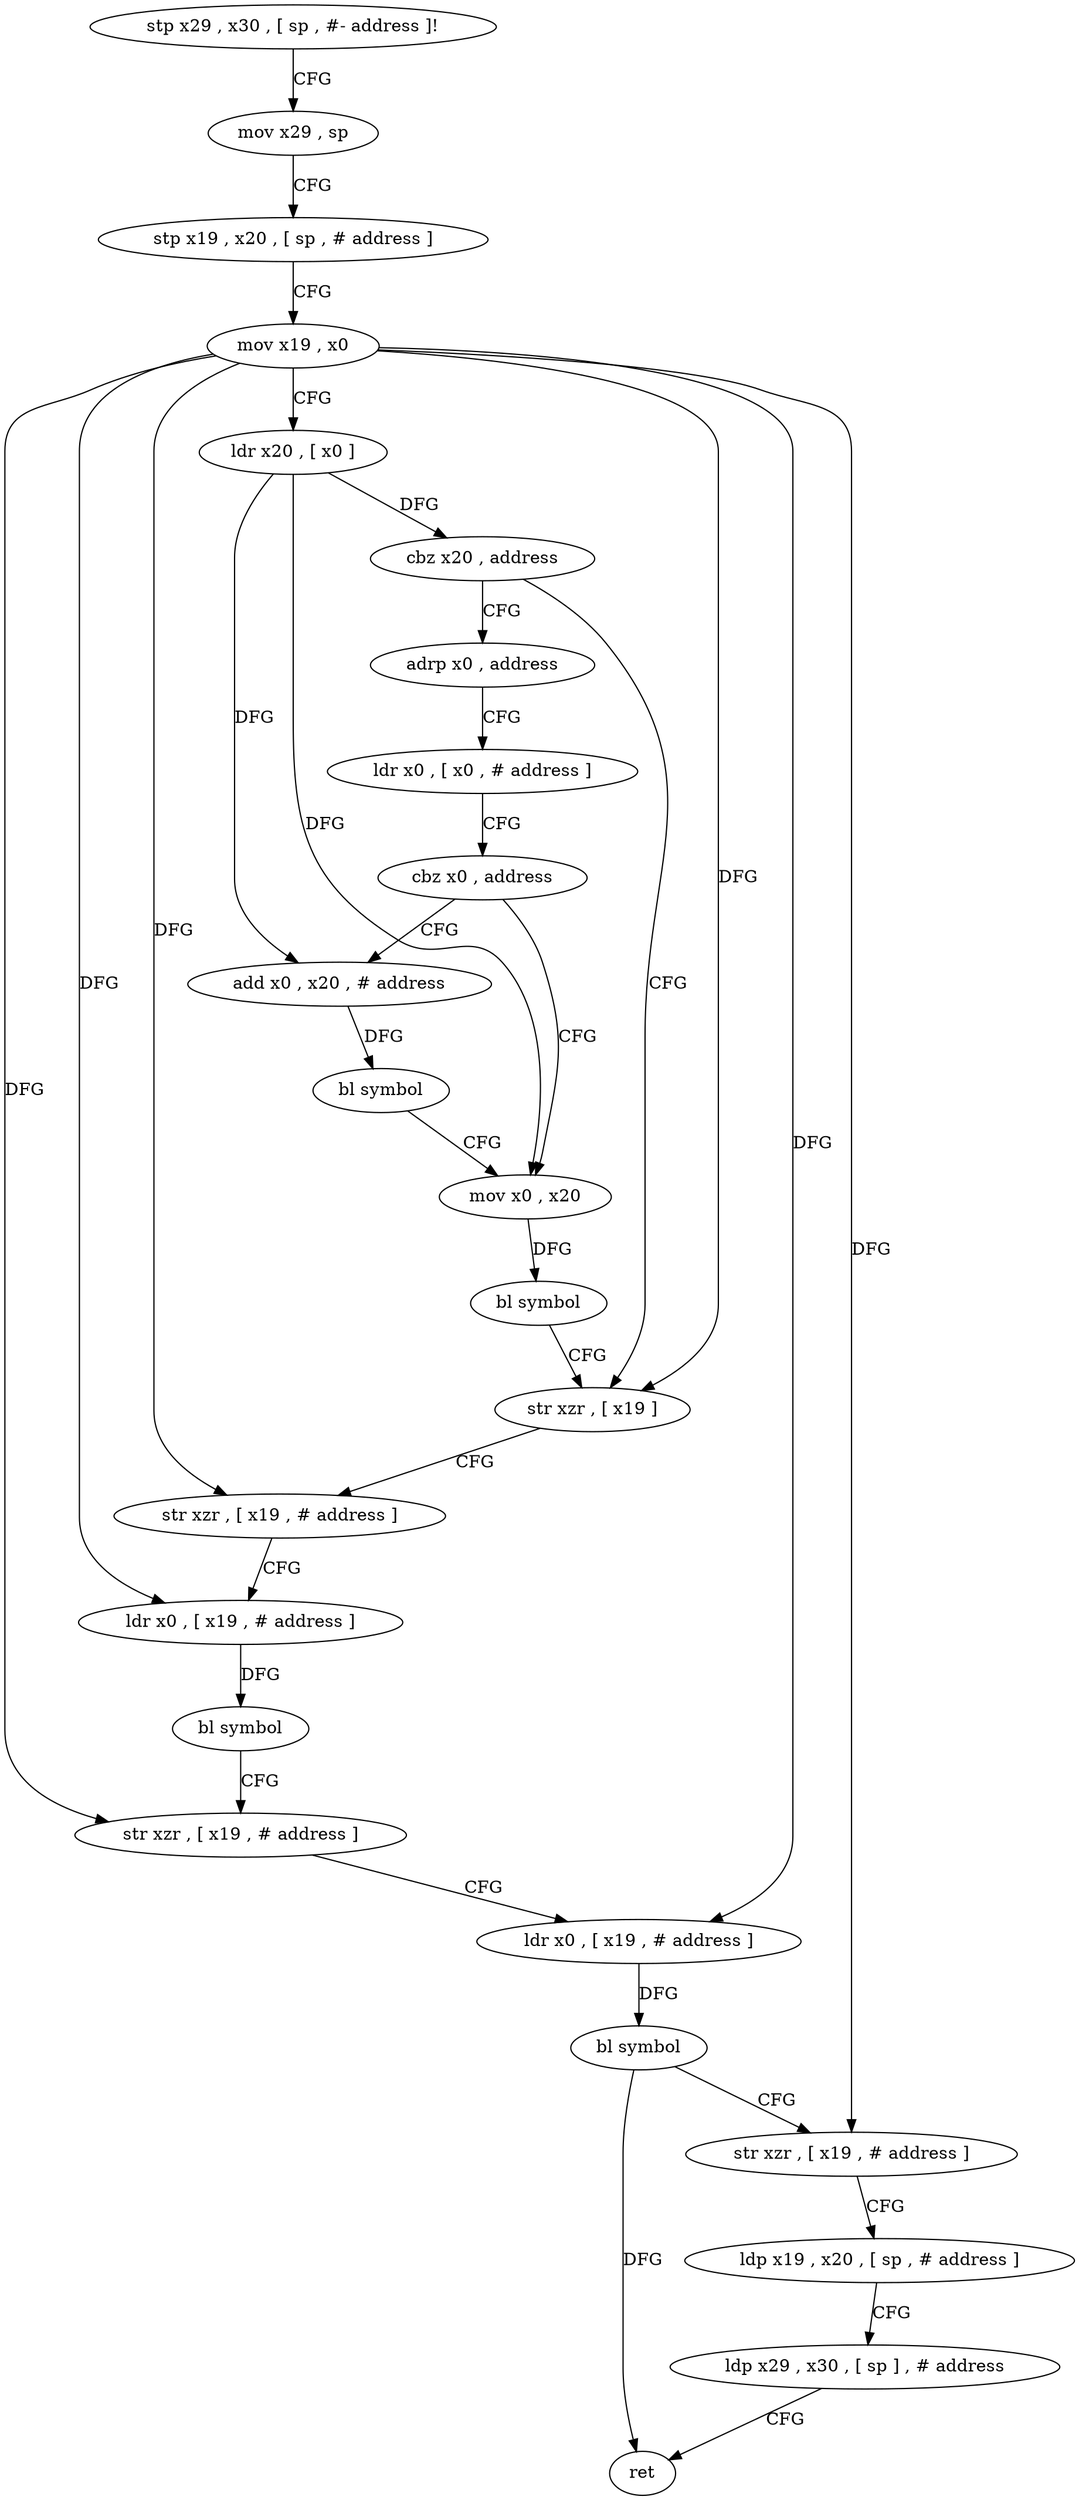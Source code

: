 digraph "func" {
"4369456" [label = "stp x29 , x30 , [ sp , #- address ]!" ]
"4369460" [label = "mov x29 , sp" ]
"4369464" [label = "stp x19 , x20 , [ sp , # address ]" ]
"4369468" [label = "mov x19 , x0" ]
"4369472" [label = "ldr x20 , [ x0 ]" ]
"4369476" [label = "cbz x20 , address" ]
"4369508" [label = "str xzr , [ x19 ]" ]
"4369480" [label = "adrp x0 , address" ]
"4369512" [label = "str xzr , [ x19 , # address ]" ]
"4369516" [label = "ldr x0 , [ x19 , # address ]" ]
"4369520" [label = "bl symbol" ]
"4369524" [label = "str xzr , [ x19 , # address ]" ]
"4369528" [label = "ldr x0 , [ x19 , # address ]" ]
"4369532" [label = "bl symbol" ]
"4369536" [label = "str xzr , [ x19 , # address ]" ]
"4369540" [label = "ldp x19 , x20 , [ sp , # address ]" ]
"4369544" [label = "ldp x29 , x30 , [ sp ] , # address" ]
"4369548" [label = "ret" ]
"4369484" [label = "ldr x0 , [ x0 , # address ]" ]
"4369488" [label = "cbz x0 , address" ]
"4369500" [label = "mov x0 , x20" ]
"4369492" [label = "add x0 , x20 , # address" ]
"4369504" [label = "bl symbol" ]
"4369496" [label = "bl symbol" ]
"4369456" -> "4369460" [ label = "CFG" ]
"4369460" -> "4369464" [ label = "CFG" ]
"4369464" -> "4369468" [ label = "CFG" ]
"4369468" -> "4369472" [ label = "CFG" ]
"4369468" -> "4369508" [ label = "DFG" ]
"4369468" -> "4369512" [ label = "DFG" ]
"4369468" -> "4369516" [ label = "DFG" ]
"4369468" -> "4369524" [ label = "DFG" ]
"4369468" -> "4369528" [ label = "DFG" ]
"4369468" -> "4369536" [ label = "DFG" ]
"4369472" -> "4369476" [ label = "DFG" ]
"4369472" -> "4369500" [ label = "DFG" ]
"4369472" -> "4369492" [ label = "DFG" ]
"4369476" -> "4369508" [ label = "CFG" ]
"4369476" -> "4369480" [ label = "CFG" ]
"4369508" -> "4369512" [ label = "CFG" ]
"4369480" -> "4369484" [ label = "CFG" ]
"4369512" -> "4369516" [ label = "CFG" ]
"4369516" -> "4369520" [ label = "DFG" ]
"4369520" -> "4369524" [ label = "CFG" ]
"4369524" -> "4369528" [ label = "CFG" ]
"4369528" -> "4369532" [ label = "DFG" ]
"4369532" -> "4369536" [ label = "CFG" ]
"4369532" -> "4369548" [ label = "DFG" ]
"4369536" -> "4369540" [ label = "CFG" ]
"4369540" -> "4369544" [ label = "CFG" ]
"4369544" -> "4369548" [ label = "CFG" ]
"4369484" -> "4369488" [ label = "CFG" ]
"4369488" -> "4369500" [ label = "CFG" ]
"4369488" -> "4369492" [ label = "CFG" ]
"4369500" -> "4369504" [ label = "DFG" ]
"4369492" -> "4369496" [ label = "DFG" ]
"4369504" -> "4369508" [ label = "CFG" ]
"4369496" -> "4369500" [ label = "CFG" ]
}
